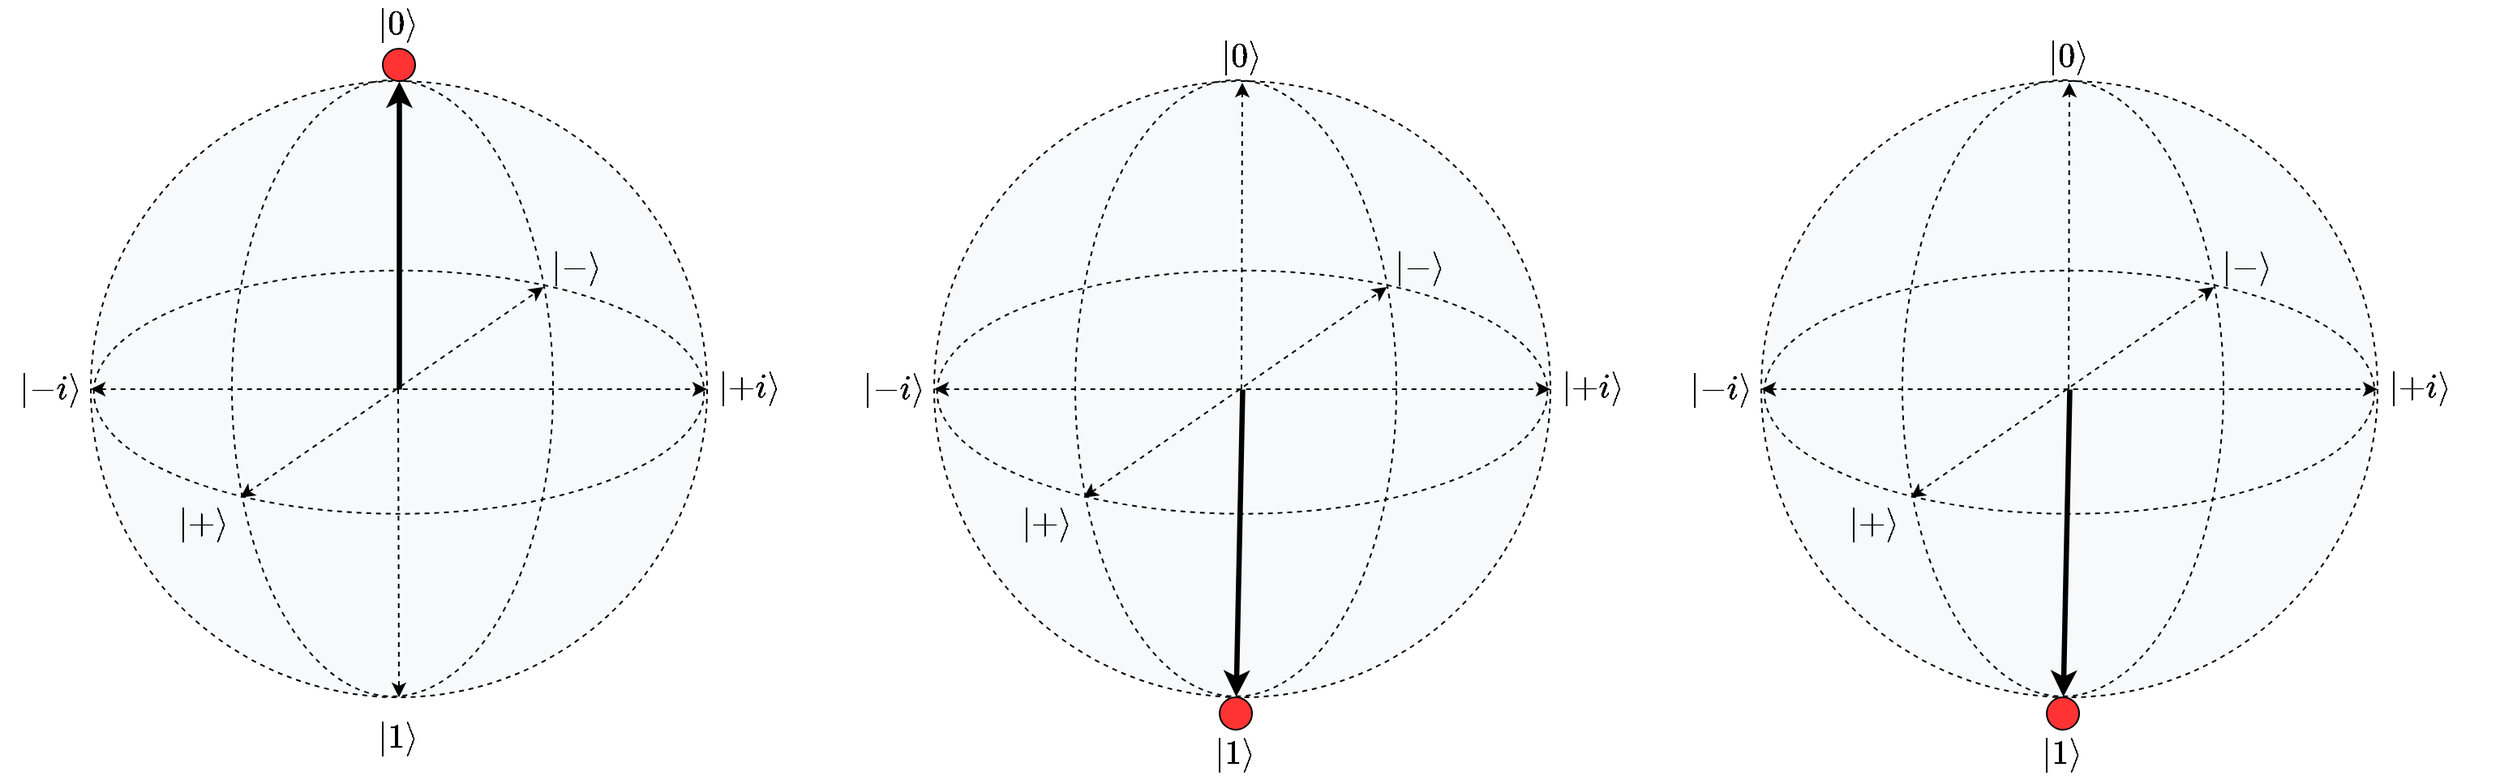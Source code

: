 <mxfile version="24.7.17">
  <diagram name="Page-1" id="U5x_MSP79JFhof20lxgT">
    <mxGraphModel dx="1912" dy="1124" grid="1" gridSize="10" guides="1" tooltips="1" connect="1" arrows="1" fold="1" page="1" pageScale="1" pageWidth="1169" pageHeight="827" math="1" shadow="0">
      <root>
        <mxCell id="0" />
        <mxCell id="1" parent="0" />
        <mxCell id="d-plMrzCWjamI5wwlIUe-1" value="" style="ellipse;whiteSpace=wrap;html=1;aspect=fixed;fillColor=#F8F9FA;dashed=1;strokeWidth=1" parent="1" vertex="1">
          <mxGeometry x="450" y="224" width="380" height="380" as="geometry" />
        </mxCell>
        <mxCell id="d-plMrzCWjamI5wwlIUe-9" value="" style="ellipse;whiteSpace=wrap;html=1;rotation=-90;fillColor=none;dashed=1" parent="1" vertex="1">
          <mxGeometry x="445.98" y="314.39" width="380.08" height="198" as="geometry" />
        </mxCell>
        <mxCell id="d-plMrzCWjamI5wwlIUe-2" value="" style="ellipse;whiteSpace=wrap;html=1;rotation=90;direction=south;fillColor=none;dashed=1" parent="1" vertex="1">
          <mxGeometry x="565" y="227.68" width="150" height="376.32" as="geometry" />
        </mxCell>
        <mxCell id="d-plMrzCWjamI5wwlIUe-4" value="" style="endArrow=classic;html=1;rounded=0;entryX=0.5;entryY=0;entryDx=0;entryDy=0;fillColor=none;strokeWidth=3.26;" parent="1" target="d-plMrzCWjamI5wwlIUe-1" edge="1">
          <mxGeometry width="50" height="50" relative="1" as="geometry">
            <mxPoint x="640" y="414" as="sourcePoint" />
            <mxPoint x="670" y="414" as="targetPoint" />
          </mxGeometry>
        </mxCell>
        <mxCell id="d-plMrzCWjamI5wwlIUe-5" value="" style="endArrow=classic;html=1;rounded=0;entryX=0.5;entryY=1;entryDx=0;entryDy=0;fillColor=none;dashed=1" parent="1" target="d-plMrzCWjamI5wwlIUe-1" edge="1">
          <mxGeometry width="50" height="50" relative="1" as="geometry">
            <mxPoint x="639.5" y="414" as="sourcePoint" />
            <mxPoint x="639.5" y="224" as="targetPoint" />
          </mxGeometry>
        </mxCell>
        <mxCell id="d-plMrzCWjamI5wwlIUe-6" value="" style="endArrow=classic;startArrow=classic;html=1;rounded=0;exitX=0.76;exitY=0.066;exitDx=0;exitDy=0;exitPerimeter=0;entryX=0.263;entryY=0.932;entryDx=0;entryDy=0;entryPerimeter=0;fillColor=none;dashed=1" parent="1" source="d-plMrzCWjamI5wwlIUe-2" target="d-plMrzCWjamI5wwlIUe-2" edge="1">
          <mxGeometry width="50" height="50" relative="1" as="geometry">
            <mxPoint x="620" y="464" as="sourcePoint" />
            <mxPoint x="670" y="414" as="targetPoint" />
          </mxGeometry>
        </mxCell>
        <mxCell id="d-plMrzCWjamI5wwlIUe-8" value="" style="endArrow=classic;startArrow=classic;html=1;rounded=0;entryX=1;entryY=0.5;entryDx=0;entryDy=0;exitX=0;exitY=0.5;exitDx=0;exitDy=0;fillColor=none;dashed=1" parent="1" source="d-plMrzCWjamI5wwlIUe-1" target="d-plMrzCWjamI5wwlIUe-1" edge="1">
          <mxGeometry width="50" height="50" relative="1" as="geometry">
            <mxPoint x="620" y="464" as="sourcePoint" />
            <mxPoint x="670" y="414" as="targetPoint" />
          </mxGeometry>
        </mxCell>
        <mxCell id="d-plMrzCWjamI5wwlIUe-13" value="" style="ellipse;whiteSpace=wrap;html=1;aspect=fixed;fillColor=#FF3333;" parent="1" vertex="1">
          <mxGeometry x="630" y="204" width="20" height="20" as="geometry" />
        </mxCell>
        <mxCell id="d-plMrzCWjamI5wwlIUe-25" value="&lt;span style=&quot;font-size: 18px;&quot;&gt;$$\ket{0}$$&lt;/span&gt;" style="text;html=1;align=center;verticalAlign=middle;whiteSpace=wrap;rounded=0;" parent="1" vertex="1">
          <mxGeometry x="620" y="174" width="40" height="30" as="geometry" />
        </mxCell>
        <mxCell id="d-plMrzCWjamI5wwlIUe-26" value="&lt;span style=&quot;font-size: 18px;&quot;&gt;$$\ket{1}$$&lt;/span&gt;" style="text;html=1;align=center;verticalAlign=middle;whiteSpace=wrap;rounded=0;" parent="1" vertex="1">
          <mxGeometry x="610" y="614" width="60" height="30" as="geometry" />
        </mxCell>
        <mxCell id="d-plMrzCWjamI5wwlIUe-27" value="&lt;span style=&quot;font-size: 18px;&quot;&gt;$$\ket{+}$$&lt;/span&gt;" style="text;html=1;align=center;verticalAlign=middle;whiteSpace=wrap;rounded=0;" parent="1" vertex="1">
          <mxGeometry x="490" y="482.39" width="60" height="30" as="geometry" />
        </mxCell>
        <mxCell id="d-plMrzCWjamI5wwlIUe-28" value="&lt;span style=&quot;font-size: 18px;&quot;&gt;$$\ket{-}$$&lt;/span&gt;" style="text;html=1;align=center;verticalAlign=middle;whiteSpace=wrap;rounded=0;" parent="1" vertex="1">
          <mxGeometry x="720" y="324" width="60" height="30" as="geometry" />
        </mxCell>
        <mxCell id="d-plMrzCWjamI5wwlIUe-29" value="&lt;span style=&quot;font-size: 18px;&quot;&gt;$$\ket{+i}$$&lt;/span&gt;" style="text;html=1;align=center;verticalAlign=middle;whiteSpace=wrap;rounded=0;" parent="1" vertex="1">
          <mxGeometry x="826.06" y="398.39" width="60" height="30" as="geometry" />
        </mxCell>
        <mxCell id="d-plMrzCWjamI5wwlIUe-30" value="&lt;span style=&quot;font-size: 18px;&quot;&gt;$$\ket{-i}$$&lt;/span&gt;" style="text;html=1;align=center;verticalAlign=middle;whiteSpace=wrap;rounded=0;" parent="1" vertex="1">
          <mxGeometry x="410" y="399" width="30" height="30" as="geometry" />
        </mxCell>
        <mxCell id="sScavqD2Bajr5g2JrPfD-4" value="" style="ellipse;whiteSpace=wrap;html=1;aspect=fixed;fillColor=#F8F9FA;dashed=1;strokeWidth=1" vertex="1" parent="1">
          <mxGeometry x="970" y="224" width="380" height="380" as="geometry" />
        </mxCell>
        <mxCell id="sScavqD2Bajr5g2JrPfD-5" value="" style="ellipse;whiteSpace=wrap;html=1;rotation=-90;fillColor=none;dashed=1" vertex="1" parent="1">
          <mxGeometry x="965.98" y="314.39" width="380.08" height="198" as="geometry" />
        </mxCell>
        <mxCell id="sScavqD2Bajr5g2JrPfD-6" value="" style="ellipse;whiteSpace=wrap;html=1;rotation=90;direction=south;fillColor=none;dashed=1" vertex="1" parent="1">
          <mxGeometry x="1085" y="227.68" width="150" height="376.32" as="geometry" />
        </mxCell>
        <mxCell id="sScavqD2Bajr5g2JrPfD-7" value="" style="endArrow=classic;html=1;rounded=0;entryX=0;entryY=0.5;entryDx=0;entryDy=0;fillColor=none;strokeWidth=3.26;" edge="1" parent="1" target="sScavqD2Bajr5g2JrPfD-5">
          <mxGeometry width="50" height="50" relative="1" as="geometry">
            <mxPoint x="1160" y="414" as="sourcePoint" />
            <mxPoint x="1190" y="414" as="targetPoint" />
          </mxGeometry>
        </mxCell>
        <mxCell id="sScavqD2Bajr5g2JrPfD-8" value="" style="endArrow=classic;html=1;rounded=0;fillColor=none;dashed=1;" edge="1" parent="1">
          <mxGeometry width="50" height="50" relative="1" as="geometry">
            <mxPoint x="1159.5" y="414" as="sourcePoint" />
            <mxPoint x="1160" y="225" as="targetPoint" />
          </mxGeometry>
        </mxCell>
        <mxCell id="sScavqD2Bajr5g2JrPfD-9" value="" style="endArrow=classic;startArrow=classic;html=1;rounded=0;exitX=0.76;exitY=0.066;exitDx=0;exitDy=0;exitPerimeter=0;entryX=0.263;entryY=0.932;entryDx=0;entryDy=0;entryPerimeter=0;fillColor=none;dashed=1" edge="1" parent="1" source="sScavqD2Bajr5g2JrPfD-6" target="sScavqD2Bajr5g2JrPfD-6">
          <mxGeometry width="50" height="50" relative="1" as="geometry">
            <mxPoint x="1140" y="464" as="sourcePoint" />
            <mxPoint x="1190" y="414" as="targetPoint" />
          </mxGeometry>
        </mxCell>
        <mxCell id="sScavqD2Bajr5g2JrPfD-10" value="" style="endArrow=classic;startArrow=classic;html=1;rounded=0;entryX=1;entryY=0.5;entryDx=0;entryDy=0;exitX=0;exitY=0.5;exitDx=0;exitDy=0;fillColor=none;dashed=1" edge="1" parent="1" source="sScavqD2Bajr5g2JrPfD-4" target="sScavqD2Bajr5g2JrPfD-4">
          <mxGeometry width="50" height="50" relative="1" as="geometry">
            <mxPoint x="1140" y="464" as="sourcePoint" />
            <mxPoint x="1190" y="414" as="targetPoint" />
          </mxGeometry>
        </mxCell>
        <mxCell id="sScavqD2Bajr5g2JrPfD-11" value="" style="ellipse;whiteSpace=wrap;html=1;aspect=fixed;fillColor=#FF3333;" vertex="1" parent="1">
          <mxGeometry x="1146.02" y="604" width="20" height="20" as="geometry" />
        </mxCell>
        <mxCell id="sScavqD2Bajr5g2JrPfD-12" value="&lt;span style=&quot;font-size: 18px;&quot;&gt;$$\ket{0}$$&lt;/span&gt;" style="text;html=1;align=center;verticalAlign=middle;whiteSpace=wrap;rounded=0;" vertex="1" parent="1">
          <mxGeometry x="1140" y="193" width="40" height="31" as="geometry" />
        </mxCell>
        <mxCell id="sScavqD2Bajr5g2JrPfD-13" value="&lt;span style=&quot;font-size: 18px;&quot;&gt;$$\ket{1}$$&lt;/span&gt;" style="text;html=1;align=center;verticalAlign=middle;whiteSpace=wrap;rounded=0;" vertex="1" parent="1">
          <mxGeometry x="1126.02" y="624" width="60" height="30" as="geometry" />
        </mxCell>
        <mxCell id="sScavqD2Bajr5g2JrPfD-14" value="&lt;span style=&quot;font-size: 18px;&quot;&gt;$$\ket{+}$$&lt;/span&gt;" style="text;html=1;align=center;verticalAlign=middle;whiteSpace=wrap;rounded=0;" vertex="1" parent="1">
          <mxGeometry x="1010" y="482.39" width="60" height="30" as="geometry" />
        </mxCell>
        <mxCell id="sScavqD2Bajr5g2JrPfD-15" value="&lt;span style=&quot;font-size: 18px;&quot;&gt;$$\ket{-}$$&lt;/span&gt;" style="text;html=1;align=center;verticalAlign=middle;whiteSpace=wrap;rounded=0;" vertex="1" parent="1">
          <mxGeometry x="1240" y="324" width="60" height="30" as="geometry" />
        </mxCell>
        <mxCell id="sScavqD2Bajr5g2JrPfD-16" value="&lt;span style=&quot;font-size: 18px;&quot;&gt;$$\ket{+i}$$&lt;/span&gt;" style="text;html=1;align=center;verticalAlign=middle;whiteSpace=wrap;rounded=0;" vertex="1" parent="1">
          <mxGeometry x="1346.06" y="398.39" width="60" height="30" as="geometry" />
        </mxCell>
        <mxCell id="sScavqD2Bajr5g2JrPfD-17" value="&lt;span style=&quot;font-size: 18px;&quot;&gt;$$\ket{-i}$$&lt;/span&gt;" style="text;html=1;align=center;verticalAlign=middle;whiteSpace=wrap;rounded=0;" vertex="1" parent="1">
          <mxGeometry x="930" y="399" width="30" height="30" as="geometry" />
        </mxCell>
        <mxCell id="sScavqD2Bajr5g2JrPfD-21" value="" style="ellipse;whiteSpace=wrap;html=1;aspect=fixed;fillColor=#F8F9FA;dashed=1;strokeWidth=1" vertex="1" parent="1">
          <mxGeometry x="1480" y="224" width="380" height="380" as="geometry" />
        </mxCell>
        <mxCell id="sScavqD2Bajr5g2JrPfD-22" value="" style="ellipse;whiteSpace=wrap;html=1;rotation=-90;fillColor=none;dashed=1" vertex="1" parent="1">
          <mxGeometry x="1475.98" y="314.39" width="380.08" height="198" as="geometry" />
        </mxCell>
        <mxCell id="sScavqD2Bajr5g2JrPfD-23" value="" style="ellipse;whiteSpace=wrap;html=1;rotation=90;direction=south;fillColor=none;dashed=1" vertex="1" parent="1">
          <mxGeometry x="1595" y="227.68" width="150" height="376.32" as="geometry" />
        </mxCell>
        <mxCell id="sScavqD2Bajr5g2JrPfD-24" value="" style="endArrow=classic;html=1;rounded=0;entryX=0;entryY=0.5;entryDx=0;entryDy=0;fillColor=none;strokeWidth=3.26;" edge="1" parent="1" target="sScavqD2Bajr5g2JrPfD-22">
          <mxGeometry width="50" height="50" relative="1" as="geometry">
            <mxPoint x="1670" y="414" as="sourcePoint" />
            <mxPoint x="1700" y="414" as="targetPoint" />
          </mxGeometry>
        </mxCell>
        <mxCell id="sScavqD2Bajr5g2JrPfD-25" value="" style="endArrow=classic;html=1;rounded=0;fillColor=none;dashed=1;" edge="1" parent="1">
          <mxGeometry width="50" height="50" relative="1" as="geometry">
            <mxPoint x="1669.5" y="414" as="sourcePoint" />
            <mxPoint x="1670" y="225" as="targetPoint" />
          </mxGeometry>
        </mxCell>
        <mxCell id="sScavqD2Bajr5g2JrPfD-26" value="" style="endArrow=classic;startArrow=classic;html=1;rounded=0;exitX=0.76;exitY=0.066;exitDx=0;exitDy=0;exitPerimeter=0;entryX=0.263;entryY=0.932;entryDx=0;entryDy=0;entryPerimeter=0;fillColor=none;dashed=1" edge="1" parent="1" source="sScavqD2Bajr5g2JrPfD-23" target="sScavqD2Bajr5g2JrPfD-23">
          <mxGeometry width="50" height="50" relative="1" as="geometry">
            <mxPoint x="1650" y="464" as="sourcePoint" />
            <mxPoint x="1700" y="414" as="targetPoint" />
          </mxGeometry>
        </mxCell>
        <mxCell id="sScavqD2Bajr5g2JrPfD-27" value="" style="endArrow=classic;startArrow=classic;html=1;rounded=0;entryX=1;entryY=0.5;entryDx=0;entryDy=0;exitX=0;exitY=0.5;exitDx=0;exitDy=0;fillColor=none;dashed=1" edge="1" parent="1" source="sScavqD2Bajr5g2JrPfD-21" target="sScavqD2Bajr5g2JrPfD-21">
          <mxGeometry width="50" height="50" relative="1" as="geometry">
            <mxPoint x="1650" y="464" as="sourcePoint" />
            <mxPoint x="1700" y="414" as="targetPoint" />
          </mxGeometry>
        </mxCell>
        <mxCell id="sScavqD2Bajr5g2JrPfD-28" value="" style="ellipse;whiteSpace=wrap;html=1;aspect=fixed;fillColor=#FF3333;" vertex="1" parent="1">
          <mxGeometry x="1656.02" y="604" width="20" height="20" as="geometry" />
        </mxCell>
        <mxCell id="sScavqD2Bajr5g2JrPfD-29" value="&lt;span style=&quot;font-size: 18px;&quot;&gt;$$\ket{0}$$&lt;/span&gt;" style="text;html=1;align=center;verticalAlign=middle;whiteSpace=wrap;rounded=0;" vertex="1" parent="1">
          <mxGeometry x="1650" y="193" width="40" height="31" as="geometry" />
        </mxCell>
        <mxCell id="sScavqD2Bajr5g2JrPfD-30" value="&lt;span style=&quot;font-size: 18px;&quot;&gt;$$\ket{1}$$&lt;/span&gt;" style="text;html=1;align=center;verticalAlign=middle;whiteSpace=wrap;rounded=0;" vertex="1" parent="1">
          <mxGeometry x="1636.02" y="624" width="60" height="30" as="geometry" />
        </mxCell>
        <mxCell id="sScavqD2Bajr5g2JrPfD-31" value="&lt;span style=&quot;font-size: 18px;&quot;&gt;$$\ket{+}$$&lt;/span&gt;" style="text;html=1;align=center;verticalAlign=middle;whiteSpace=wrap;rounded=0;" vertex="1" parent="1">
          <mxGeometry x="1520" y="482.39" width="60" height="30" as="geometry" />
        </mxCell>
        <mxCell id="sScavqD2Bajr5g2JrPfD-32" value="&lt;span style=&quot;font-size: 18px;&quot;&gt;$$\ket{-}$$&lt;/span&gt;" style="text;html=1;align=center;verticalAlign=middle;whiteSpace=wrap;rounded=0;" vertex="1" parent="1">
          <mxGeometry x="1750" y="324" width="60" height="30" as="geometry" />
        </mxCell>
        <mxCell id="sScavqD2Bajr5g2JrPfD-33" value="&lt;span style=&quot;font-size: 18px;&quot;&gt;$$\ket{+i}$$&lt;/span&gt;" style="text;html=1;align=center;verticalAlign=middle;whiteSpace=wrap;rounded=0;" vertex="1" parent="1">
          <mxGeometry x="1856.06" y="398.39" width="60" height="30" as="geometry" />
        </mxCell>
        <mxCell id="sScavqD2Bajr5g2JrPfD-34" value="&lt;span style=&quot;font-size: 18px;&quot;&gt;$$\ket{-i}$$&lt;/span&gt;" style="text;html=1;align=center;verticalAlign=middle;whiteSpace=wrap;rounded=0;" vertex="1" parent="1">
          <mxGeometry x="1440" y="399" width="30" height="30" as="geometry" />
        </mxCell>
      </root>
    </mxGraphModel>
  </diagram>
</mxfile>
